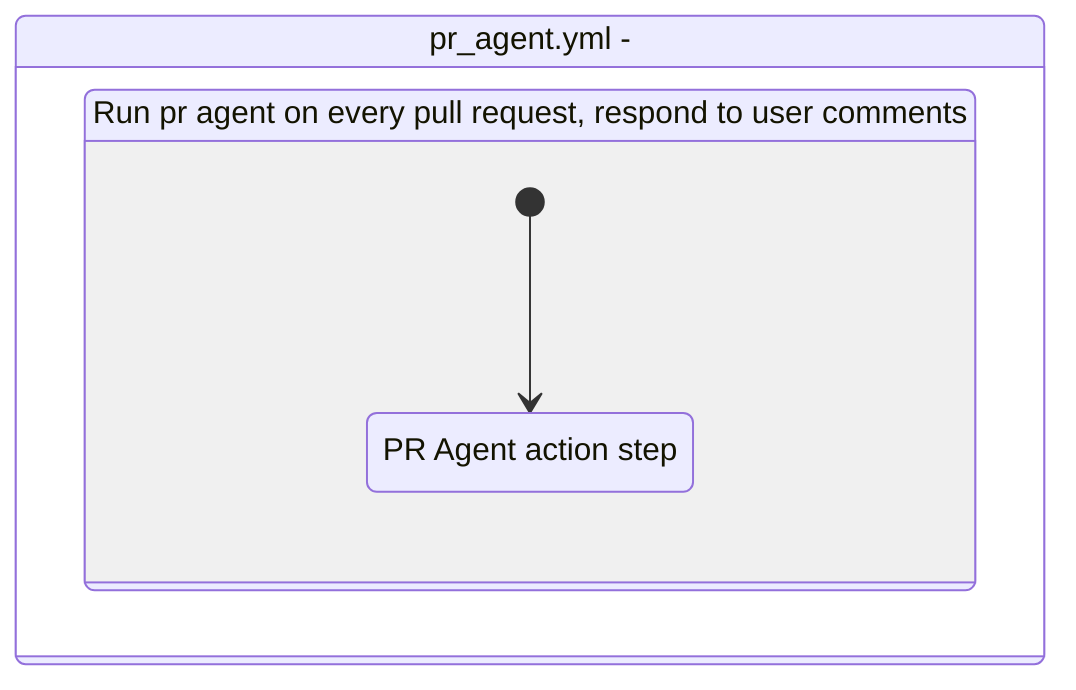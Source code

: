stateDiagram-v2
    workflow : pr_agent.yml - 
    state workflow {
        pr_agent_job: Run pr agent on every pull request, respond to user comments
        state pr_agent_job {
            [*] --> step0pr_agent_job
            step0pr_agent_job : PR Agent action step
        }
    }